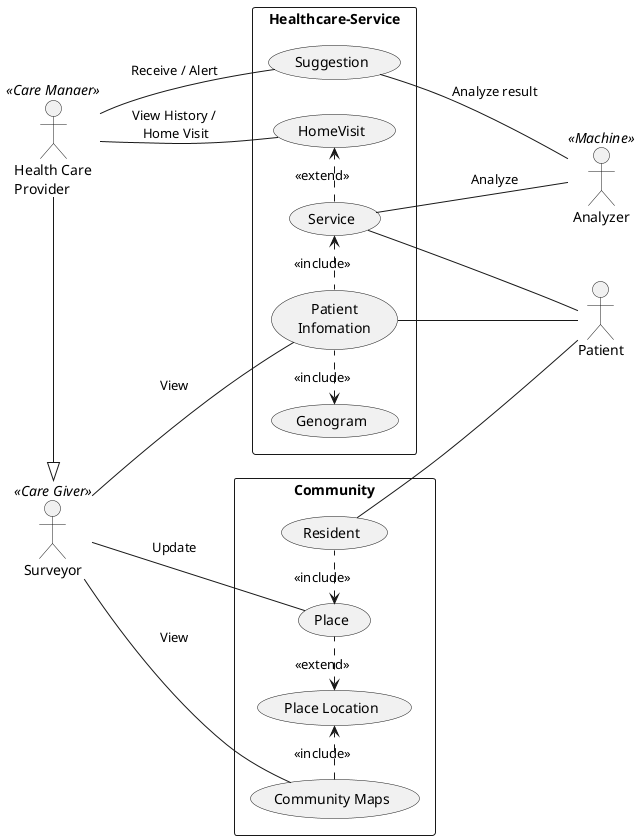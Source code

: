 @startuml
left to right direction
skinparam monochrome true

actor :Health Care\nProvider: as Provider <<Care Manaer>>
actor Surveyor <<Care Giver>>
actor Patient
actor Analyzer <<Machine>> as AI

Provider -right--|> Surveyor

rectangle Healthcare-Service {
    Provider -- (HomeVisit) : View History /\n Home Visit
    (Service) .> (HomeVisit) : <<extend>>
    (Service) -- Patient
    (Service) -- AI : Analyze
    (Service) <. (Patient\nInfomation) : <<include>>
    (Genogram) <. (Patient\nInfomation) : <<include>>
    (Patient\nInfomation) -- Patient
    (Suggestion) -- AI : Analyze result
    Provider -- (Suggestion) : Receive / Alert
    Surveyor --  (Patient\nInfomation) : View
}

rectangle Community {
    Surveyor -- (Place) : Update
    (Place) <. (Resident): <<include>>
    (Place Location) <. (Place) : <<extend>>
    (Resident) -- (Patient)
    (Community Maps) .> (Place Location) : <<include>>
    Surveyor -- (Community Maps) : View
}

@enduml
